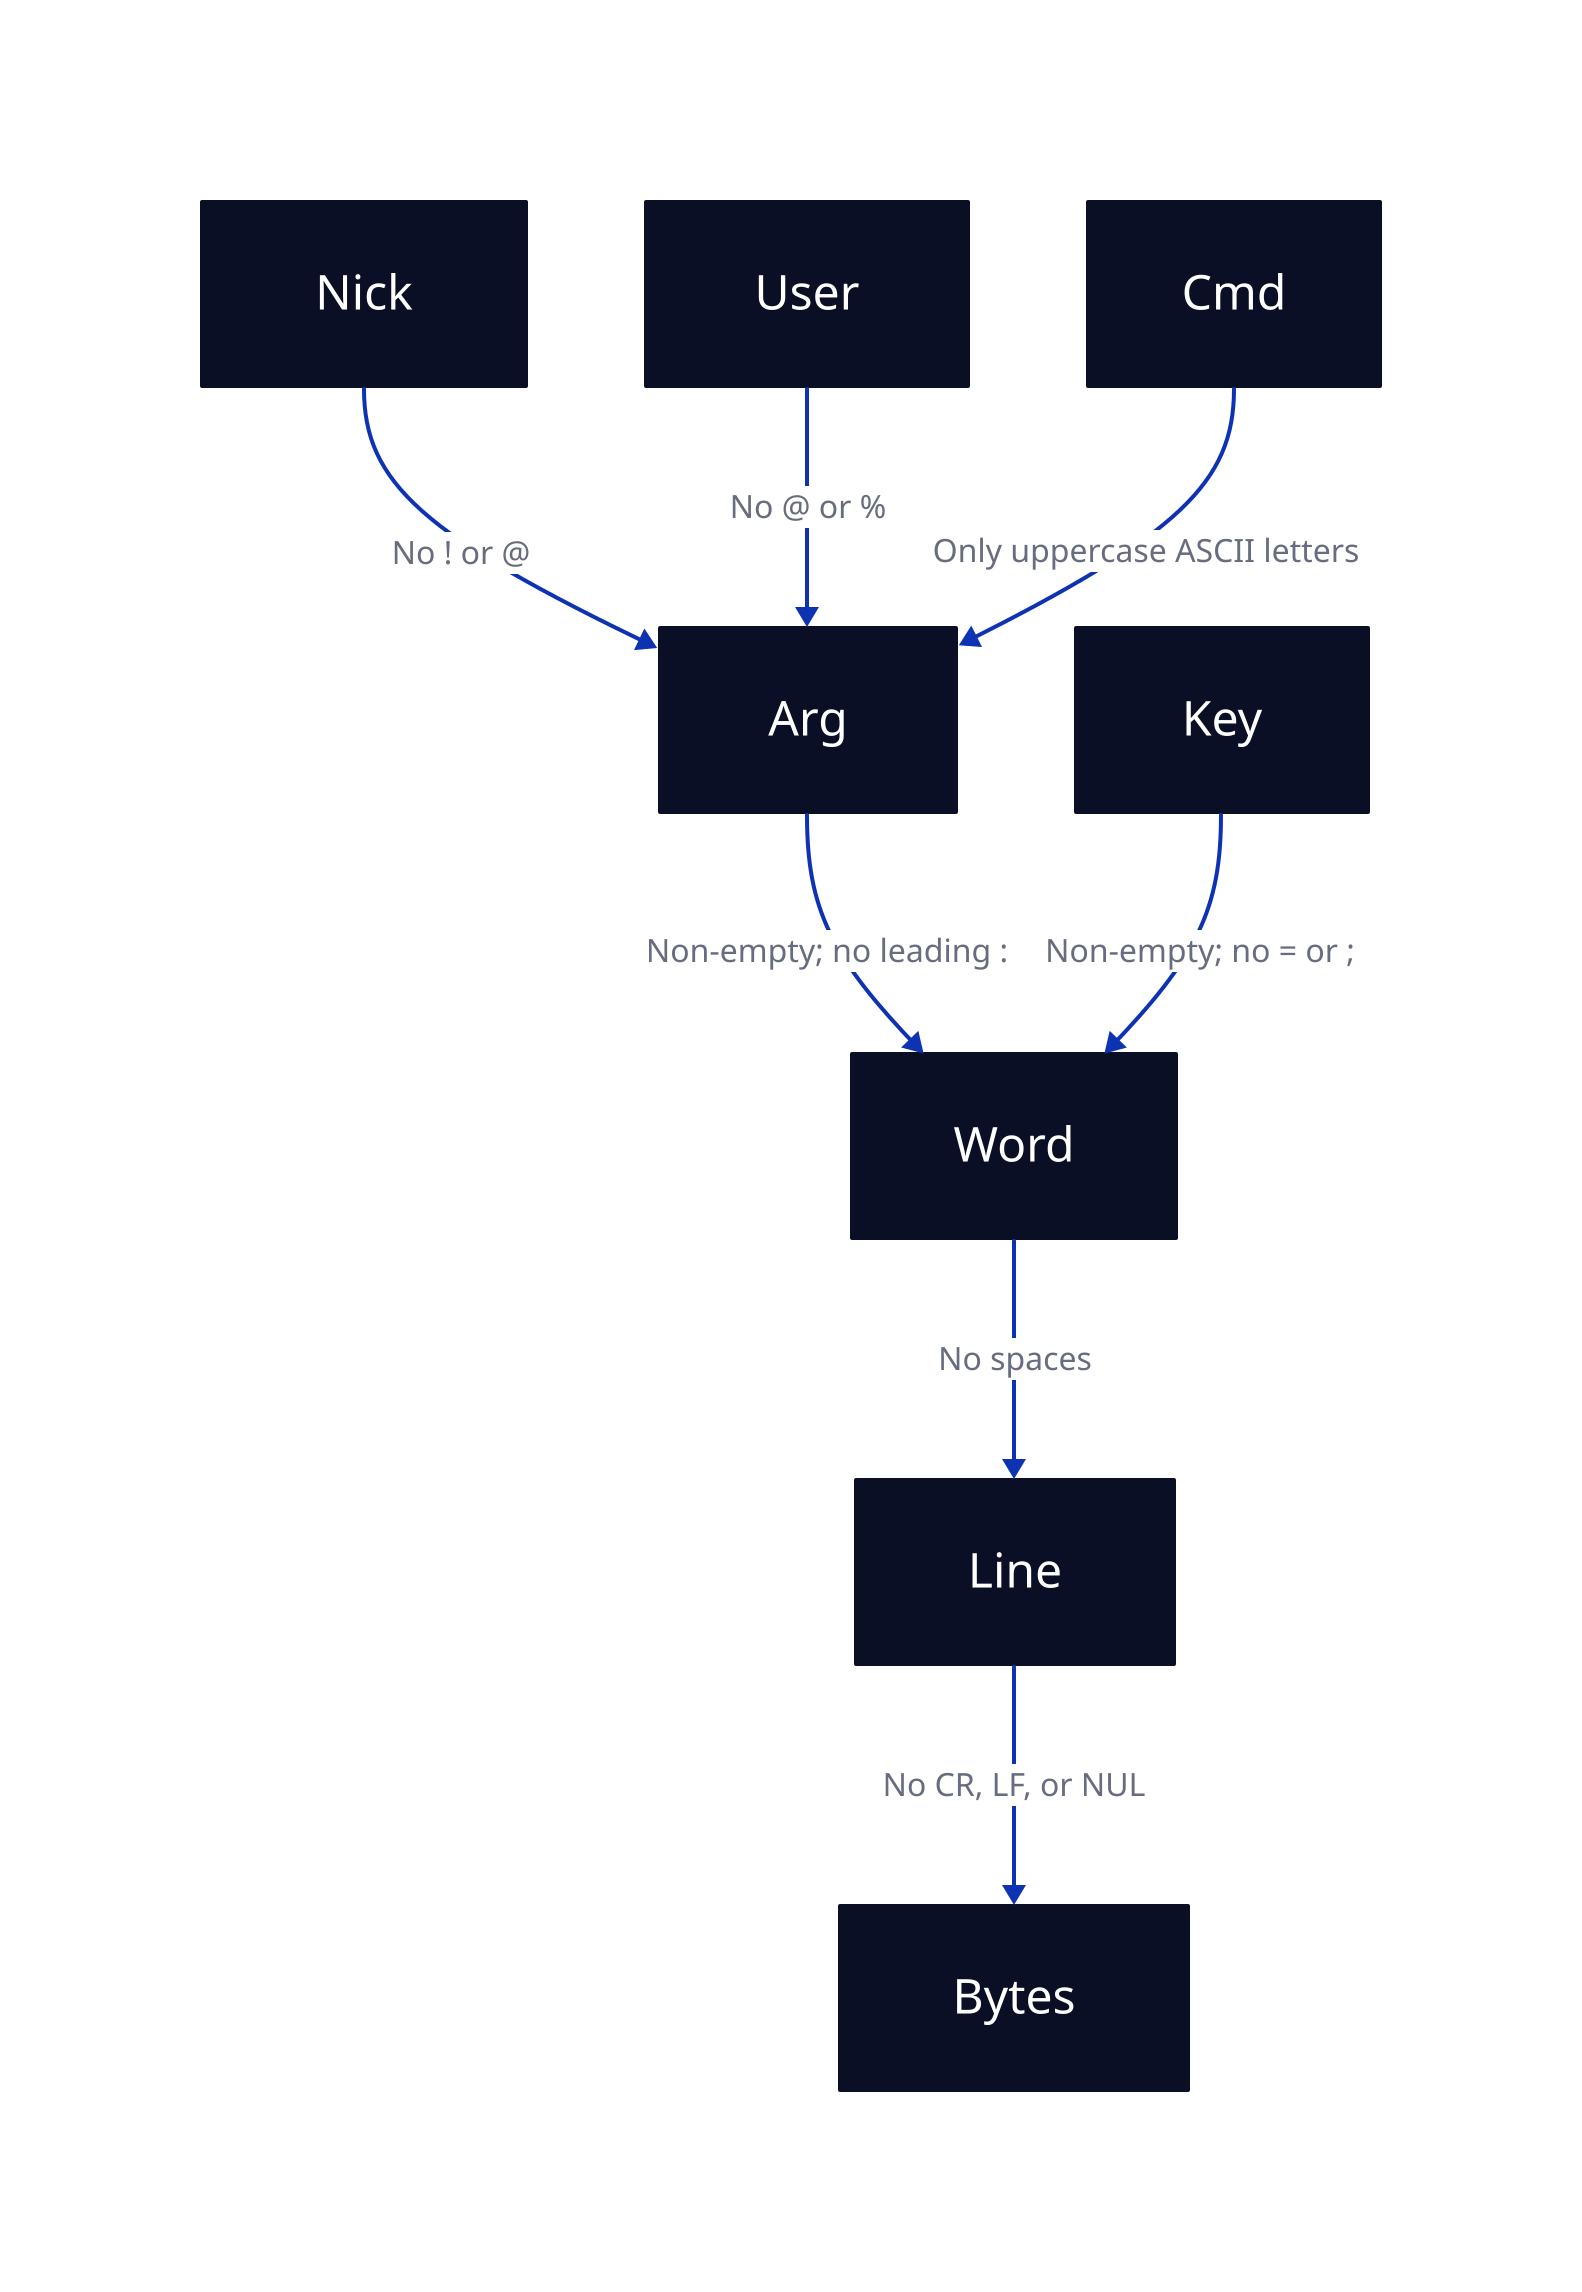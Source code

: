 Bytes <- Line: "No CR, LF, or NUL"
Line <- Word: "No spaces"
Word <- Arg: "Non-empty; no leading :"
Arg <- Nick: "No ! or @"
Arg <- User: "No @ or %"
Arg <- Cmd: "Only uppercase ASCII letters"
Word <- Key: "Non-empty; no = or ;"

Bytes.shape: class
Line.shape: class 
Word.shape: class 
Arg.shape: class 
Nick.shape: class 
User.shape: class 
Cmd.shape: class 
Key.shape: class
